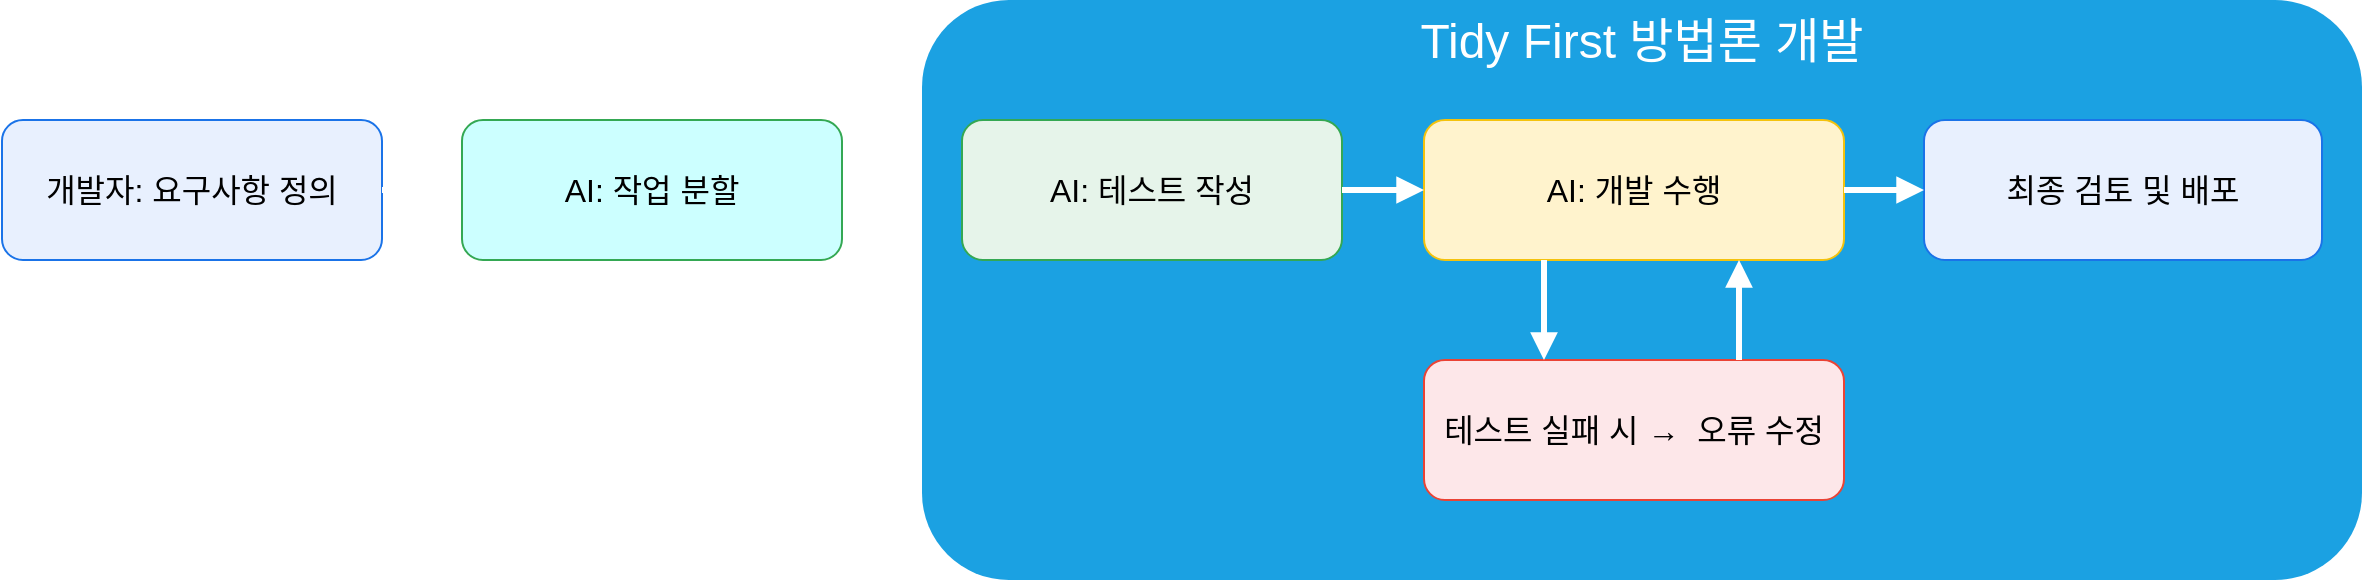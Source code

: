 <mxfile>
    <diagram id="vibe-coding-flow" name="Vibe Coding Flow">
        <mxGraphModel dx="1612" dy="940" grid="1" gridSize="10" guides="1" tooltips="1" connect="1" arrows="1" fold="1" page="1" pageScale="1" pageWidth="1920" pageHeight="1080" math="0" shadow="0">
            <root>
                <mxCell id="0"/>
                <mxCell id="1" parent="0"/>
                <mxCell id="4" value="&lt;font style=&quot;font-size: 24px;&quot;&gt;Tidy First 방법론 개발&lt;/font&gt;" style="rounded=1;whiteSpace=wrap;html=1;fillColor=#1ba1e2;strokeWidth=5;verticalAlign=top;labelBorderColor=none;fontColor=#ffffff;strokeColor=none;" vertex="1" parent="1">
                    <mxGeometry x="580" y="140" width="720" height="290" as="geometry"/>
                </mxCell>
                <mxCell id="n1" value="개발자: 요구사항 정의" style="rounded=1;whiteSpace=wrap;html=1;fillColor=#e8f0fe;strokeColor=#1a73e8;fontSize=16;align=center;fontColor=#000000;" parent="1" vertex="1">
                    <mxGeometry x="120" y="200" width="190" height="70" as="geometry"/>
                </mxCell>
                <mxCell id="n2" value="AI: 테스트 작성" style="rounded=1;whiteSpace=wrap;html=1;fillColor=#e6f4ea;strokeColor=#34a853;fontSize=16;align=center;fontColor=#000000;" parent="1" vertex="1">
                    <mxGeometry x="600" y="200" width="190" height="70" as="geometry"/>
                </mxCell>
                <mxCell id="n3" value="AI: 개발 수행" style="rounded=1;whiteSpace=wrap;html=1;fillColor=#fff3cd;strokeColor=#f4c20d;fontSize=16;align=center;fontColor=#000000;" parent="1" vertex="1">
                    <mxGeometry x="831" y="200" width="210" height="70" as="geometry"/>
                </mxCell>
                <mxCell id="n4" value="테스트 실패 시 →&amp;nbsp;&amp;nbsp;오류 수정" style="rounded=1;whiteSpace=wrap;html=1;fillColor=#fde7e9;strokeColor=#ea4335;fontSize=16;align=center;fontColor=#000000;" parent="1" vertex="1">
                    <mxGeometry x="831" y="320" width="210" height="70" as="geometry"/>
                </mxCell>
                <mxCell id="n5" value="최종 검토 및 배포" style="rounded=1;whiteSpace=wrap;html=1;fillColor=#e8f0fe;strokeColor=#1a73e8;fontSize=16;align=center;fontColor=#000000;" parent="1" vertex="1">
                    <mxGeometry x="1081" y="200" width="199" height="70" as="geometry"/>
                </mxCell>
                <mxCell id="e1" style="edgeStyle=orthogonalEdgeStyle;rounded=0;orthogonalLoop=1;jettySize=auto;html=1;endArrow=block;endFill=1;strokeWidth=3;fontColor=#000000;entryX=0;entryY=0.5;entryDx=0;entryDy=0;strokeColor=#FFFFFF;" parent="1" source="n1" target="2" edge="1">
                    <mxGeometry relative="1" as="geometry">
                        <mxPoint x="380" y="370" as="targetPoint"/>
                    </mxGeometry>
                </mxCell>
                <mxCell id="e2" style="edgeStyle=orthogonalEdgeStyle;rounded=0;orthogonalLoop=1;jettySize=auto;html=1;endArrow=block;endFill=1;strokeWidth=3;fontColor=#000000;strokeColor=#FFFFFF;" parent="1" source="n2" target="n3" edge="1">
                    <mxGeometry relative="1" as="geometry"/>
                </mxCell>
                <mxCell id="e3" style="edgeStyle=orthogonalEdgeStyle;rounded=0;orthogonalLoop=1;jettySize=auto;html=1;endArrow=block;endFill=1;strokeWidth=3;fontColor=#000000;strokeColor=#FFFFFF;" parent="1" source="n3" target="n5" edge="1">
                    <mxGeometry relative="1" as="geometry"/>
                </mxCell>
                <mxCell id="e4" style="edgeStyle=orthogonalEdgeStyle;rounded=0;orthogonalLoop=1;jettySize=auto;html=1;endArrow=block;endFill=1;strokeDasharray=4 4;strokeColor=#FFFFFF;strokeWidth=3;fontColor=#000000;" parent="1" source="n3" target="n4" edge="1">
                    <mxGeometry relative="1" as="geometry">
                        <Array as="points">
                            <mxPoint x="891" y="290"/>
                            <mxPoint x="891" y="290"/>
                        </Array>
                    </mxGeometry>
                </mxCell>
                <mxCell id="e5" style="edgeStyle=orthogonalEdgeStyle;rounded=0;orthogonalLoop=1;jettySize=auto;html=1;endArrow=block;endFill=1;strokeDasharray=4 4;strokeColor=#FFFFFF;strokeWidth=3;fontColor=#000000;entryX=0.75;entryY=1;entryDx=0;entryDy=0;" parent="1" source="n4" target="n3" edge="1">
                    <mxGeometry relative="1" as="geometry">
                        <mxPoint x="1091" y="270" as="targetPoint"/>
                        <Array as="points">
                            <mxPoint x="951" y="370"/>
                            <mxPoint x="951" y="370"/>
                        </Array>
                    </mxGeometry>
                </mxCell>
                <mxCell id="3" style="edgeStyle=none;html=1;strokeWidth=3;endArrow=block;endFill=1;strokeColor=#FFFFFF;entryX=0;entryY=0.328;entryDx=0;entryDy=0;entryPerimeter=0;" edge="1" parent="1" source="2" target="4">
                    <mxGeometry relative="1" as="geometry">
                        <mxPoint x="580" y="240" as="targetPoint"/>
                    </mxGeometry>
                </mxCell>
                <mxCell id="2" value="AI: 작업 분할" style="rounded=1;whiteSpace=wrap;html=1;fillColor=#CCFFFF;strokeColor=#34a853;fontSize=16;align=center;fontColor=#000000;" vertex="1" parent="1">
                    <mxGeometry x="350" y="200" width="190" height="70" as="geometry"/>
                </mxCell>
            </root>
        </mxGraphModel>
    </diagram>
</mxfile>